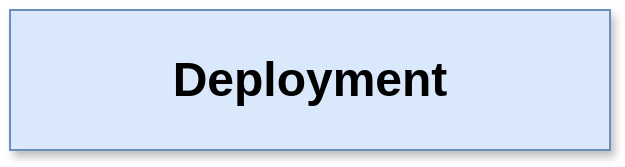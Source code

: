 <mxfile version="13.3.5" type="github" pages="6">
  <diagram id="4VAZqOWcAgnW1q86nhIi" name="01 - deployment">
    <mxGraphModel dx="501" dy="246" grid="1" gridSize="10" guides="1" tooltips="1" connect="1" arrows="1" fold="1" page="1" pageScale="1" pageWidth="1920" pageHeight="1200" math="0" shadow="0">
      <root>
        <mxCell id="0" />
        <mxCell id="1" parent="0" />
        <mxCell id="90e2WMr51PPYobuMVYO1-1" value="Deployment" style="rounded=0;whiteSpace=wrap;html=1;fillColor=#dae8fc;strokeColor=#6c8ebf;fontSize=24;fontStyle=1;shadow=1;" vertex="1" parent="1">
          <mxGeometry x="610" y="310" width="300" height="70" as="geometry" />
        </mxCell>
      </root>
    </mxGraphModel>
  </diagram>
  <diagram id="UY6dvnbZyyiyK0XWdbAe" name="02 - depl">
    <mxGraphModel dx="939" dy="462" grid="1" gridSize="10" guides="1" tooltips="1" connect="1" arrows="1" fold="1" page="1" pageScale="1" pageWidth="1920" pageHeight="1200" math="0" shadow="0">
      <root>
        <mxCell id="DjPryC1wc-KbRdjPhaDO-0" />
        <mxCell id="DjPryC1wc-KbRdjPhaDO-1" parent="DjPryC1wc-KbRdjPhaDO-0" />
        <mxCell id="fdo3DN4pNpJfxpr5Qgsf-8" style="edgeStyle=orthogonalEdgeStyle;rounded=0;orthogonalLoop=1;jettySize=auto;html=1;exitX=0.5;exitY=1;exitDx=0;exitDy=0;entryX=0.5;entryY=0;entryDx=0;entryDy=0;fontSize=18;" edge="1" parent="DjPryC1wc-KbRdjPhaDO-1" source="fdo3DN4pNpJfxpr5Qgsf-0" target="fdo3DN4pNpJfxpr5Qgsf-3">
          <mxGeometry relative="1" as="geometry" />
        </mxCell>
        <mxCell id="fdo3DN4pNpJfxpr5Qgsf-0" value="Create-React-App" style="rounded=0;whiteSpace=wrap;html=1;fontSize=24;fillColor=#dae8fc;strokeColor=#6c8ebf;" vertex="1" parent="DjPryC1wc-KbRdjPhaDO-1">
          <mxGeometry x="500" y="250" width="250" height="60" as="geometry" />
        </mxCell>
        <mxCell id="fdo3DN4pNpJfxpr5Qgsf-10" style="edgeStyle=orthogonalEdgeStyle;rounded=0;orthogonalLoop=1;jettySize=auto;html=1;exitX=1;exitY=0.5;exitDx=0;exitDy=0;entryX=0;entryY=0.75;entryDx=0;entryDy=0;fontSize=24;" edge="1" parent="DjPryC1wc-KbRdjPhaDO-1" source="fdo3DN4pNpJfxpr5Qgsf-1" target="fdo3DN4pNpJfxpr5Qgsf-9">
          <mxGeometry relative="1" as="geometry" />
        </mxCell>
        <mxCell id="fdo3DN4pNpJfxpr5Qgsf-1" value="" style="rounded=0;whiteSpace=wrap;html=1;fontSize=24;fillColor=#dae8fc;strokeColor=#6c8ebf;" vertex="1" parent="DjPryC1wc-KbRdjPhaDO-1">
          <mxGeometry x="500" y="380" width="250" height="130" as="geometry" />
        </mxCell>
        <mxCell id="fdo3DN4pNpJfxpr5Qgsf-3" value="Deployment Bundle" style="rounded=0;whiteSpace=wrap;html=1;fontSize=24;fillColor=#dae8fc;strokeColor=#6c8ebf;" vertex="1" parent="DjPryC1wc-KbRdjPhaDO-1">
          <mxGeometry x="500" y="340" width="250" height="40" as="geometry" />
        </mxCell>
        <mxCell id="fdo3DN4pNpJfxpr5Qgsf-4" value="index.html" style="rounded=0;whiteSpace=wrap;html=1;fontSize=18;" vertex="1" parent="DjPryC1wc-KbRdjPhaDO-1">
          <mxGeometry x="525" y="390" width="90" height="50" as="geometry" />
        </mxCell>
        <mxCell id="fdo3DN4pNpJfxpr5Qgsf-5" value="bundle.js" style="rounded=0;whiteSpace=wrap;html=1;fontSize=18;" vertex="1" parent="DjPryC1wc-KbRdjPhaDO-1">
          <mxGeometry x="635" y="390" width="90" height="50" as="geometry" />
        </mxCell>
        <mxCell id="fdo3DN4pNpJfxpr5Qgsf-6" value="image.jpg" style="rounded=0;whiteSpace=wrap;html=1;fontSize=18;" vertex="1" parent="DjPryC1wc-KbRdjPhaDO-1">
          <mxGeometry x="525" y="450" width="90" height="50" as="geometry" />
        </mxCell>
        <mxCell id="fdo3DN4pNpJfxpr5Qgsf-7" value="index.css" style="rounded=0;whiteSpace=wrap;html=1;fontSize=18;" vertex="1" parent="DjPryC1wc-KbRdjPhaDO-1">
          <mxGeometry x="635" y="450" width="90" height="50" as="geometry" />
        </mxCell>
        <mxCell id="fdo3DN4pNpJfxpr5Qgsf-9" value="Deployment Target" style="rounded=0;whiteSpace=wrap;html=1;fontSize=24;fillColor=#e1d5e7;strokeColor=#9673a6;fontStyle=1" vertex="1" parent="DjPryC1wc-KbRdjPhaDO-1">
          <mxGeometry x="790" y="250" width="150" height="260" as="geometry" />
        </mxCell>
        <mxCell id="fdo3DN4pNpJfxpr5Qgsf-11" value="" style="strokeWidth=1;shadow=0;dashed=0;align=center;html=1;shape=mxgraph.mockup.containers.browserWindow;rSize=0;strokeColor=#666666;strokeColor2=#008cff;strokeColor3=#c4c4c4;mainText=,;recursiveResize=0;fontSize=24;" vertex="1" parent="DjPryC1wc-KbRdjPhaDO-1">
          <mxGeometry x="1100" y="250" width="280" height="260" as="geometry" />
        </mxCell>
        <mxCell id="fdo3DN4pNpJfxpr5Qgsf-12" value="Page 1" style="strokeWidth=1;shadow=0;dashed=0;align=center;html=1;shape=mxgraph.mockup.containers.anchor;fontSize=17;fontColor=#666666;align=left;" vertex="1" parent="fdo3DN4pNpJfxpr5Qgsf-11">
          <mxGeometry x="60" y="12" width="110" height="26" as="geometry" />
        </mxCell>
        <mxCell id="fdo3DN4pNpJfxpr5Qgsf-13" value="app.com" style="strokeWidth=1;shadow=0;dashed=0;align=center;html=1;shape=mxgraph.mockup.containers.anchor;rSize=0;fontSize=17;fontColor=#666666;align=left;" vertex="1" parent="fdo3DN4pNpJfxpr5Qgsf-11">
          <mxGeometry x="130" y="60" width="190" height="26" as="geometry" />
        </mxCell>
        <mxCell id="fdo3DN4pNpJfxpr5Qgsf-14" style="edgeStyle=orthogonalEdgeStyle;rounded=0;orthogonalLoop=1;jettySize=auto;html=1;entryX=0;entryY=0.75;entryDx=0;entryDy=0;fontSize=24;" edge="1" parent="DjPryC1wc-KbRdjPhaDO-1">
          <mxGeometry relative="1" as="geometry">
            <mxPoint x="1100" y="288" as="sourcePoint" />
            <mxPoint x="940" y="288" as="targetPoint" />
          </mxGeometry>
        </mxCell>
        <mxCell id="fdo3DN4pNpJfxpr5Qgsf-15" value="Request" style="rounded=0;whiteSpace=wrap;html=1;fontSize=16;fillColor=#ffe6cc;strokeColor=#d79b00;" vertex="1" parent="DjPryC1wc-KbRdjPhaDO-1">
          <mxGeometry x="978" y="260" width="90" height="28" as="geometry" />
        </mxCell>
        <mxCell id="fdo3DN4pNpJfxpr5Qgsf-16" style="edgeStyle=orthogonalEdgeStyle;rounded=0;orthogonalLoop=1;jettySize=auto;html=1;entryX=0;entryY=0.75;entryDx=0;entryDy=0;fontSize=24;" edge="1" parent="DjPryC1wc-KbRdjPhaDO-1">
          <mxGeometry relative="1" as="geometry">
            <mxPoint x="940" y="308" as="sourcePoint" />
            <mxPoint x="1100" y="308" as="targetPoint" />
          </mxGeometry>
        </mxCell>
        <mxCell id="fdo3DN4pNpJfxpr5Qgsf-17" value="Response" style="rounded=0;whiteSpace=wrap;html=1;fontSize=16;fillColor=#ffe6cc;strokeColor=#d79b00;" vertex="1" parent="DjPryC1wc-KbRdjPhaDO-1">
          <mxGeometry x="978" y="308" width="90" height="28" as="geometry" />
        </mxCell>
        <mxCell id="fdo3DN4pNpJfxpr5Qgsf-18" value="index.html" style="rounded=0;whiteSpace=wrap;html=1;fontSize=16;fillColor=#ffe6cc;strokeColor=#d79b00;" vertex="1" parent="DjPryC1wc-KbRdjPhaDO-1">
          <mxGeometry x="978" y="336" width="90" height="28" as="geometry" />
        </mxCell>
        <mxCell id="fdo3DN4pNpJfxpr5Qgsf-19" style="edgeStyle=orthogonalEdgeStyle;rounded=0;orthogonalLoop=1;jettySize=auto;html=1;entryX=0;entryY=0.75;entryDx=0;entryDy=0;fontSize=24;" edge="1" parent="DjPryC1wc-KbRdjPhaDO-1">
          <mxGeometry relative="1" as="geometry">
            <mxPoint x="1100" y="451" as="sourcePoint" />
            <mxPoint x="940" y="451" as="targetPoint" />
          </mxGeometry>
        </mxCell>
        <mxCell id="fdo3DN4pNpJfxpr5Qgsf-20" value="Request" style="rounded=0;whiteSpace=wrap;html=1;fontSize=16;fillColor=#ffe6cc;strokeColor=#d79b00;" vertex="1" parent="DjPryC1wc-KbRdjPhaDO-1">
          <mxGeometry x="978" y="423" width="90" height="28" as="geometry" />
        </mxCell>
        <mxCell id="fdo3DN4pNpJfxpr5Qgsf-21" style="edgeStyle=orthogonalEdgeStyle;rounded=0;orthogonalLoop=1;jettySize=auto;html=1;entryX=0;entryY=0.75;entryDx=0;entryDy=0;fontSize=24;" edge="1" parent="DjPryC1wc-KbRdjPhaDO-1">
          <mxGeometry relative="1" as="geometry">
            <mxPoint x="940" y="471" as="sourcePoint" />
            <mxPoint x="1100" y="471" as="targetPoint" />
          </mxGeometry>
        </mxCell>
        <mxCell id="fdo3DN4pNpJfxpr5Qgsf-22" value="Response" style="rounded=0;whiteSpace=wrap;html=1;fontSize=16;fillColor=#ffe6cc;strokeColor=#d79b00;" vertex="1" parent="DjPryC1wc-KbRdjPhaDO-1">
          <mxGeometry x="978" y="471" width="90" height="28" as="geometry" />
        </mxCell>
        <mxCell id="fdo3DN4pNpJfxpr5Qgsf-23" value="bundle.js" style="rounded=0;whiteSpace=wrap;html=1;fontSize=16;fillColor=#ffe6cc;strokeColor=#d79b00;" vertex="1" parent="DjPryC1wc-KbRdjPhaDO-1">
          <mxGeometry x="978" y="499" width="90" height="28" as="geometry" />
        </mxCell>
      </root>
    </mxGraphModel>
  </diagram>
  <diagram id="1fesxn6AbcL7wtFH5F87" name="03 - api">
    <mxGraphModel dx="791" dy="389" grid="1" gridSize="10" guides="1" tooltips="1" connect="1" arrows="1" fold="1" page="1" pageScale="1" pageWidth="1920" pageHeight="1200" math="0" shadow="0">
      <root>
        <mxCell id="v8jmvIC5-OTe7V4W9PUi-0" />
        <mxCell id="v8jmvIC5-OTe7V4W9PUi-1" parent="v8jmvIC5-OTe7V4W9PUi-0" />
        <mxCell id="o9zbbyRGlyBa02Vo5Ri7-9" value="Virtual Machine&lt;br&gt;&lt;br&gt;&lt;br&gt;&lt;br&gt;&lt;br&gt;&lt;br&gt;&lt;br&gt;&lt;br&gt;" style="rounded=0;whiteSpace=wrap;html=1;fontSize=24;fillColor=#e1d5e7;strokeColor=#9673a6;fontStyle=1" vertex="1" parent="v8jmvIC5-OTe7V4W9PUi-1">
          <mxGeometry x="710" y="250" width="230" height="260" as="geometry" />
        </mxCell>
        <mxCell id="o9zbbyRGlyBa02Vo5Ri7-10" value="" style="strokeWidth=1;shadow=0;dashed=0;align=center;html=1;shape=mxgraph.mockup.containers.browserWindow;rSize=0;strokeColor=#666666;strokeColor2=#008cff;strokeColor3=#c4c4c4;mainText=,;recursiveResize=0;fontSize=24;" vertex="1" parent="v8jmvIC5-OTe7V4W9PUi-1">
          <mxGeometry x="1100" y="250" width="280" height="260" as="geometry" />
        </mxCell>
        <mxCell id="o9zbbyRGlyBa02Vo5Ri7-11" value="Page 1" style="strokeWidth=1;shadow=0;dashed=0;align=center;html=1;shape=mxgraph.mockup.containers.anchor;fontSize=17;fontColor=#666666;align=left;" vertex="1" parent="o9zbbyRGlyBa02Vo5Ri7-10">
          <mxGeometry x="60" y="12" width="110" height="26" as="geometry" />
        </mxCell>
        <mxCell id="o9zbbyRGlyBa02Vo5Ri7-12" value="app.com" style="strokeWidth=1;shadow=0;dashed=0;align=center;html=1;shape=mxgraph.mockup.containers.anchor;rSize=0;fontSize=17;fontColor=#666666;align=left;" vertex="1" parent="o9zbbyRGlyBa02Vo5Ri7-10">
          <mxGeometry x="130" y="60" width="130" height="26" as="geometry" />
        </mxCell>
        <mxCell id="o9zbbyRGlyBa02Vo5Ri7-13" style="edgeStyle=orthogonalEdgeStyle;rounded=0;orthogonalLoop=1;jettySize=auto;html=1;entryX=0;entryY=0.75;entryDx=0;entryDy=0;fontSize=24;" edge="1" parent="v8jmvIC5-OTe7V4W9PUi-1">
          <mxGeometry relative="1" as="geometry">
            <mxPoint x="1100" y="288" as="sourcePoint" />
            <mxPoint x="940" y="288" as="targetPoint" />
          </mxGeometry>
        </mxCell>
        <mxCell id="o9zbbyRGlyBa02Vo5Ri7-14" value="Request" style="rounded=0;whiteSpace=wrap;html=1;fontSize=16;fillColor=#ffe6cc;strokeColor=#d79b00;" vertex="1" parent="v8jmvIC5-OTe7V4W9PUi-1">
          <mxGeometry x="978" y="260" width="90" height="28" as="geometry" />
        </mxCell>
        <mxCell id="o9zbbyRGlyBa02Vo5Ri7-15" style="edgeStyle=orthogonalEdgeStyle;rounded=0;orthogonalLoop=1;jettySize=auto;html=1;entryX=0;entryY=0.75;entryDx=0;entryDy=0;fontSize=24;" edge="1" parent="v8jmvIC5-OTe7V4W9PUi-1">
          <mxGeometry relative="1" as="geometry">
            <mxPoint x="940" y="308" as="sourcePoint" />
            <mxPoint x="1100" y="308" as="targetPoint" />
          </mxGeometry>
        </mxCell>
        <mxCell id="o9zbbyRGlyBa02Vo5Ri7-16" value="Response" style="rounded=0;whiteSpace=wrap;html=1;fontSize=16;fillColor=#ffe6cc;strokeColor=#d79b00;" vertex="1" parent="v8jmvIC5-OTe7V4W9PUi-1">
          <mxGeometry x="978" y="308" width="90" height="28" as="geometry" />
        </mxCell>
        <mxCell id="o9zbbyRGlyBa02Vo5Ri7-18" style="edgeStyle=orthogonalEdgeStyle;rounded=0;orthogonalLoop=1;jettySize=auto;html=1;entryX=0;entryY=0.75;entryDx=0;entryDy=0;fontSize=24;" edge="1" parent="v8jmvIC5-OTe7V4W9PUi-1">
          <mxGeometry relative="1" as="geometry">
            <mxPoint x="1100" y="451.0" as="sourcePoint" />
            <mxPoint x="940" y="451.0" as="targetPoint" />
          </mxGeometry>
        </mxCell>
        <mxCell id="o9zbbyRGlyBa02Vo5Ri7-19" value="Request" style="rounded=0;whiteSpace=wrap;html=1;fontSize=16;fillColor=#ffe6cc;strokeColor=#d79b00;" vertex="1" parent="v8jmvIC5-OTe7V4W9PUi-1">
          <mxGeometry x="978" y="423" width="90" height="28" as="geometry" />
        </mxCell>
        <mxCell id="o9zbbyRGlyBa02Vo5Ri7-20" style="edgeStyle=orthogonalEdgeStyle;rounded=0;orthogonalLoop=1;jettySize=auto;html=1;entryX=0;entryY=0.75;entryDx=0;entryDy=0;fontSize=24;" edge="1" parent="v8jmvIC5-OTe7V4W9PUi-1">
          <mxGeometry relative="1" as="geometry">
            <mxPoint x="940" y="471.0" as="sourcePoint" />
            <mxPoint x="1100" y="471.0" as="targetPoint" />
          </mxGeometry>
        </mxCell>
        <mxCell id="o9zbbyRGlyBa02Vo5Ri7-21" value="Response" style="rounded=0;whiteSpace=wrap;html=1;fontSize=16;fillColor=#ffe6cc;strokeColor=#d79b00;" vertex="1" parent="v8jmvIC5-OTe7V4W9PUi-1">
          <mxGeometry x="978" y="471" width="90" height="28" as="geometry" />
        </mxCell>
        <mxCell id="o9zbbyRGlyBa02Vo5Ri7-23" value="Node JS API" style="rounded=0;whiteSpace=wrap;html=1;fontSize=25;fillColor=#dae8fc;strokeColor=#6c8ebf;" vertex="1" parent="v8jmvIC5-OTe7V4W9PUi-1">
          <mxGeometry x="735" y="336" width="180" height="84" as="geometry" />
        </mxCell>
        <mxCell id="o9zbbyRGlyBa02Vo5Ri7-24" value="We don&#39;t need a full VM, as we are &lt;i style=&quot;font-size: 23px;&quot;&gt;not executing any code&lt;/i&gt;" style="rounded=0;whiteSpace=wrap;html=1;fontSize=23;fillColor=#f8cecc;strokeColor=#b85450;shadow=1;" vertex="1" parent="v8jmvIC5-OTe7V4W9PUi-1">
          <mxGeometry x="710" y="150" width="670" height="54" as="geometry" />
        </mxCell>
      </root>
    </mxGraphModel>
  </diagram>
  <diagram id="E_X6bMi6QR2bBR1VumdU" name="04 - depl">
    <mxGraphModel dx="601" dy="296" grid="1" gridSize="10" guides="1" tooltips="1" connect="1" arrows="1" fold="1" page="1" pageScale="1" pageWidth="1920" pageHeight="1200" math="0" shadow="0">
      <root>
        <mxCell id="14_UtUNMPPEJt3Rvv-PH-0" />
        <mxCell id="14_UtUNMPPEJt3Rvv-PH-1" parent="14_UtUNMPPEJt3Rvv-PH-0" />
        <mxCell id="14_UtUNMPPEJt3Rvv-PH-4" style="edgeStyle=orthogonalEdgeStyle;rounded=0;orthogonalLoop=1;jettySize=auto;html=1;exitX=0.5;exitY=1;exitDx=0;exitDy=0;entryX=0.5;entryY=0;entryDx=0;entryDy=0;fontSize=23;" edge="1" parent="14_UtUNMPPEJt3Rvv-PH-1" source="14_UtUNMPPEJt3Rvv-PH-2" target="14_UtUNMPPEJt3Rvv-PH-3">
          <mxGeometry relative="1" as="geometry" />
        </mxCell>
        <mxCell id="14_UtUNMPPEJt3Rvv-PH-2" value="I am going to deploy the Youtube app" style="rounded=0;whiteSpace=wrap;html=1;shadow=1;fontSize=23;fillColor=#fff2cc;strokeColor=#d6b656;" vertex="1" parent="14_UtUNMPPEJt3Rvv-PH-1">
          <mxGeometry x="540" y="250" width="490" height="60" as="geometry" />
        </mxCell>
        <mxCell id="14_UtUNMPPEJt3Rvv-PH-3" value="The deployment process is identical for any project using create-react-app" style="rounded=0;whiteSpace=wrap;html=1;shadow=1;fontSize=23;fillColor=#fff2cc;strokeColor=#d6b656;" vertex="1" parent="14_UtUNMPPEJt3Rvv-PH-1">
          <mxGeometry x="540" y="360" width="490" height="90" as="geometry" />
        </mxCell>
      </root>
    </mxGraphModel>
  </diagram>
  <diagram id="db1-q0PFu0MIsZcxM2BZ" name="05 - gh">
    <mxGraphModel dx="601" dy="296" grid="1" gridSize="10" guides="1" tooltips="1" connect="1" arrows="1" fold="1" page="1" pageScale="1" pageWidth="1920" pageHeight="1200" math="0" shadow="0">
      <root>
        <mxCell id="CrAoUBXbE71SIVnRb4NY-0" />
        <mxCell id="CrAoUBXbE71SIVnRb4NY-1" parent="CrAoUBXbE71SIVnRb4NY-0" />
        <mxCell id="CrAoUBXbE71SIVnRb4NY-2" value="Vercel Deployment" style="rounded=0;whiteSpace=wrap;html=1;shadow=1;fontSize=23;fillColor=#dae8fc;strokeColor=#6c8ebf;" vertex="1" parent="CrAoUBXbE71SIVnRb4NY-1">
          <mxGeometry x="510" y="130" width="440" height="50" as="geometry" />
        </mxCell>
        <mxCell id="CrAoUBXbE71SIVnRb4NY-4" value="Sign up at vercel.com" style="rounded=0;whiteSpace=wrap;html=1;shadow=0;fontSize=16;fillColor=#f5f5f5;strokeColor=#666666;fontColor=#333333;" vertex="1" parent="CrAoUBXbE71SIVnRb4NY-1">
          <mxGeometry x="510" y="190" width="440" height="50" as="geometry" />
        </mxCell>
        <mxCell id="CrAoUBXbE71SIVnRb4NY-5" value="" style="endArrow=classic;html=1;fontSize=16;" edge="1" parent="CrAoUBXbE71SIVnRb4NY-1">
          <mxGeometry width="50" height="50" relative="1" as="geometry">
            <mxPoint x="500" y="190" as="sourcePoint" />
            <mxPoint x="500" y="360" as="targetPoint" />
          </mxGeometry>
        </mxCell>
        <mxCell id="CrAoUBXbE71SIVnRb4NY-7" value="Install the Vercel CLI" style="rounded=0;whiteSpace=wrap;html=1;shadow=0;fontSize=16;fillColor=#f5f5f5;strokeColor=#666666;fontColor=#333333;" vertex="1" parent="CrAoUBXbE71SIVnRb4NY-1">
          <mxGeometry x="510" y="250" width="440" height="50" as="geometry" />
        </mxCell>
        <mxCell id="CrAoUBXbE71SIVnRb4NY-8" value="Run &#39;vercel&#39; in our project directory" style="rounded=0;whiteSpace=wrap;html=1;shadow=0;fontSize=16;fillColor=#f5f5f5;strokeColor=#666666;fontColor=#333333;" vertex="1" parent="CrAoUBXbE71SIVnRb4NY-1">
          <mxGeometry x="510" y="310" width="440" height="50" as="geometry" />
        </mxCell>
      </root>
    </mxGraphModel>
  </diagram>
  <diagram id="fzFD7RcbziWbIBBHcNbB" name="06 - netlify">
    <mxGraphModel dx="699" dy="344" grid="1" gridSize="10" guides="1" tooltips="1" connect="1" arrows="1" fold="1" page="1" pageScale="1" pageWidth="1920" pageHeight="1200" math="0" shadow="0">
      <root>
        <mxCell id="fTzyA8fpe-VPkdKGKOni-0" />
        <mxCell id="fTzyA8fpe-VPkdKGKOni-1" parent="fTzyA8fpe-VPkdKGKOni-0" />
        <mxCell id="ulahtg5B2qJvVCXb6ZoE-0" value="Netlify Deployment" style="rounded=0;whiteSpace=wrap;html=1;shadow=1;fontSize=23;fillColor=#dae8fc;strokeColor=#6c8ebf;" vertex="1" parent="fTzyA8fpe-VPkdKGKOni-1">
          <mxGeometry x="510" y="130" width="440" height="50" as="geometry" />
        </mxCell>
        <mxCell id="ulahtg5B2qJvVCXb6ZoE-1" value="Create a github repo for your project" style="rounded=0;whiteSpace=wrap;html=1;shadow=0;fontSize=16;fillColor=#f5f5f5;strokeColor=#666666;fontColor=#333333;" vertex="1" parent="fTzyA8fpe-VPkdKGKOni-1">
          <mxGeometry x="510" y="190" width="440" height="50" as="geometry" />
        </mxCell>
        <mxCell id="ulahtg5B2qJvVCXb6ZoE-2" value="" style="endArrow=classic;html=1;fontSize=16;" edge="1" parent="fTzyA8fpe-VPkdKGKOni-1">
          <mxGeometry width="50" height="50" relative="1" as="geometry">
            <mxPoint x="500" y="190" as="sourcePoint" />
            <mxPoint x="500" y="540" as="targetPoint" />
          </mxGeometry>
        </mxCell>
        <mxCell id="ulahtg5B2qJvVCXb6ZoE-3" value="Commit changes to your project locally" style="rounded=0;whiteSpace=wrap;html=1;shadow=0;fontSize=16;fillColor=#f5f5f5;strokeColor=#666666;fontColor=#333333;" vertex="1" parent="fTzyA8fpe-VPkdKGKOni-1">
          <mxGeometry x="510" y="250" width="440" height="50" as="geometry" />
        </mxCell>
        <mxCell id="ulahtg5B2qJvVCXb6ZoE-4" value="Link your project to the new repo" style="rounded=0;whiteSpace=wrap;html=1;shadow=0;fontSize=16;fillColor=#f5f5f5;strokeColor=#666666;fontColor=#333333;" vertex="1" parent="fTzyA8fpe-VPkdKGKOni-1">
          <mxGeometry x="510" y="310" width="440" height="50" as="geometry" />
        </mxCell>
        <mxCell id="ulahtg5B2qJvVCXb6ZoE-5" value="Push your code to github" style="rounded=0;whiteSpace=wrap;html=1;shadow=0;fontSize=16;fillColor=#f5f5f5;strokeColor=#666666;fontColor=#333333;" vertex="1" parent="fTzyA8fpe-VPkdKGKOni-1">
          <mxGeometry x="510" y="370" width="440" height="50" as="geometry" />
        </mxCell>
        <mxCell id="ulahtg5B2qJvVCXb6ZoE-6" value="Sign up for an account at netlify.com" style="rounded=0;whiteSpace=wrap;html=1;shadow=0;fontSize=16;fillColor=#f5f5f5;strokeColor=#666666;fontColor=#333333;" vertex="1" parent="fTzyA8fpe-VPkdKGKOni-1">
          <mxGeometry x="510" y="430" width="440" height="50" as="geometry" />
        </mxCell>
        <mxCell id="ulahtg5B2qJvVCXb6ZoE-7" value="Link your github account, select the repo you want to deploy" style="rounded=0;whiteSpace=wrap;html=1;shadow=0;fontSize=16;fillColor=#f5f5f5;strokeColor=#666666;fontColor=#333333;" vertex="1" parent="fTzyA8fpe-VPkdKGKOni-1">
          <mxGeometry x="510" y="490" width="440" height="50" as="geometry" />
        </mxCell>
      </root>
    </mxGraphModel>
  </diagram>
</mxfile>
